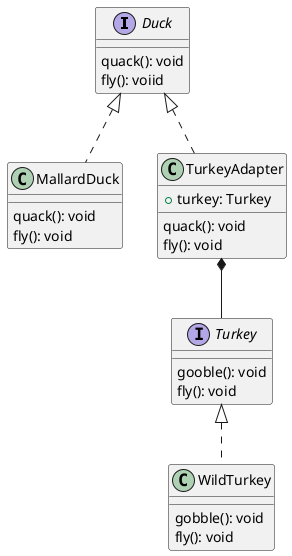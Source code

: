 @startuml


interface Duck{
    quack(): void
    fly(): voiid
}

class MallardDuck {
    quack(): void
    fly(): void
}

Duck <|.. MallardDuck

interface Turkey{
    gooble(): void
    fly(): void
}

class WildTurkey {
    gobble(): void
    fly(): void
}

Turkey <|.. WildTurkey  

class TurkeyAdapter {
    + turkey: Turkey
    quack(): void
    fly(): void
}

Duck <|.. TurkeyAdapter

TurkeyAdapter *-- Turkey


@enduml